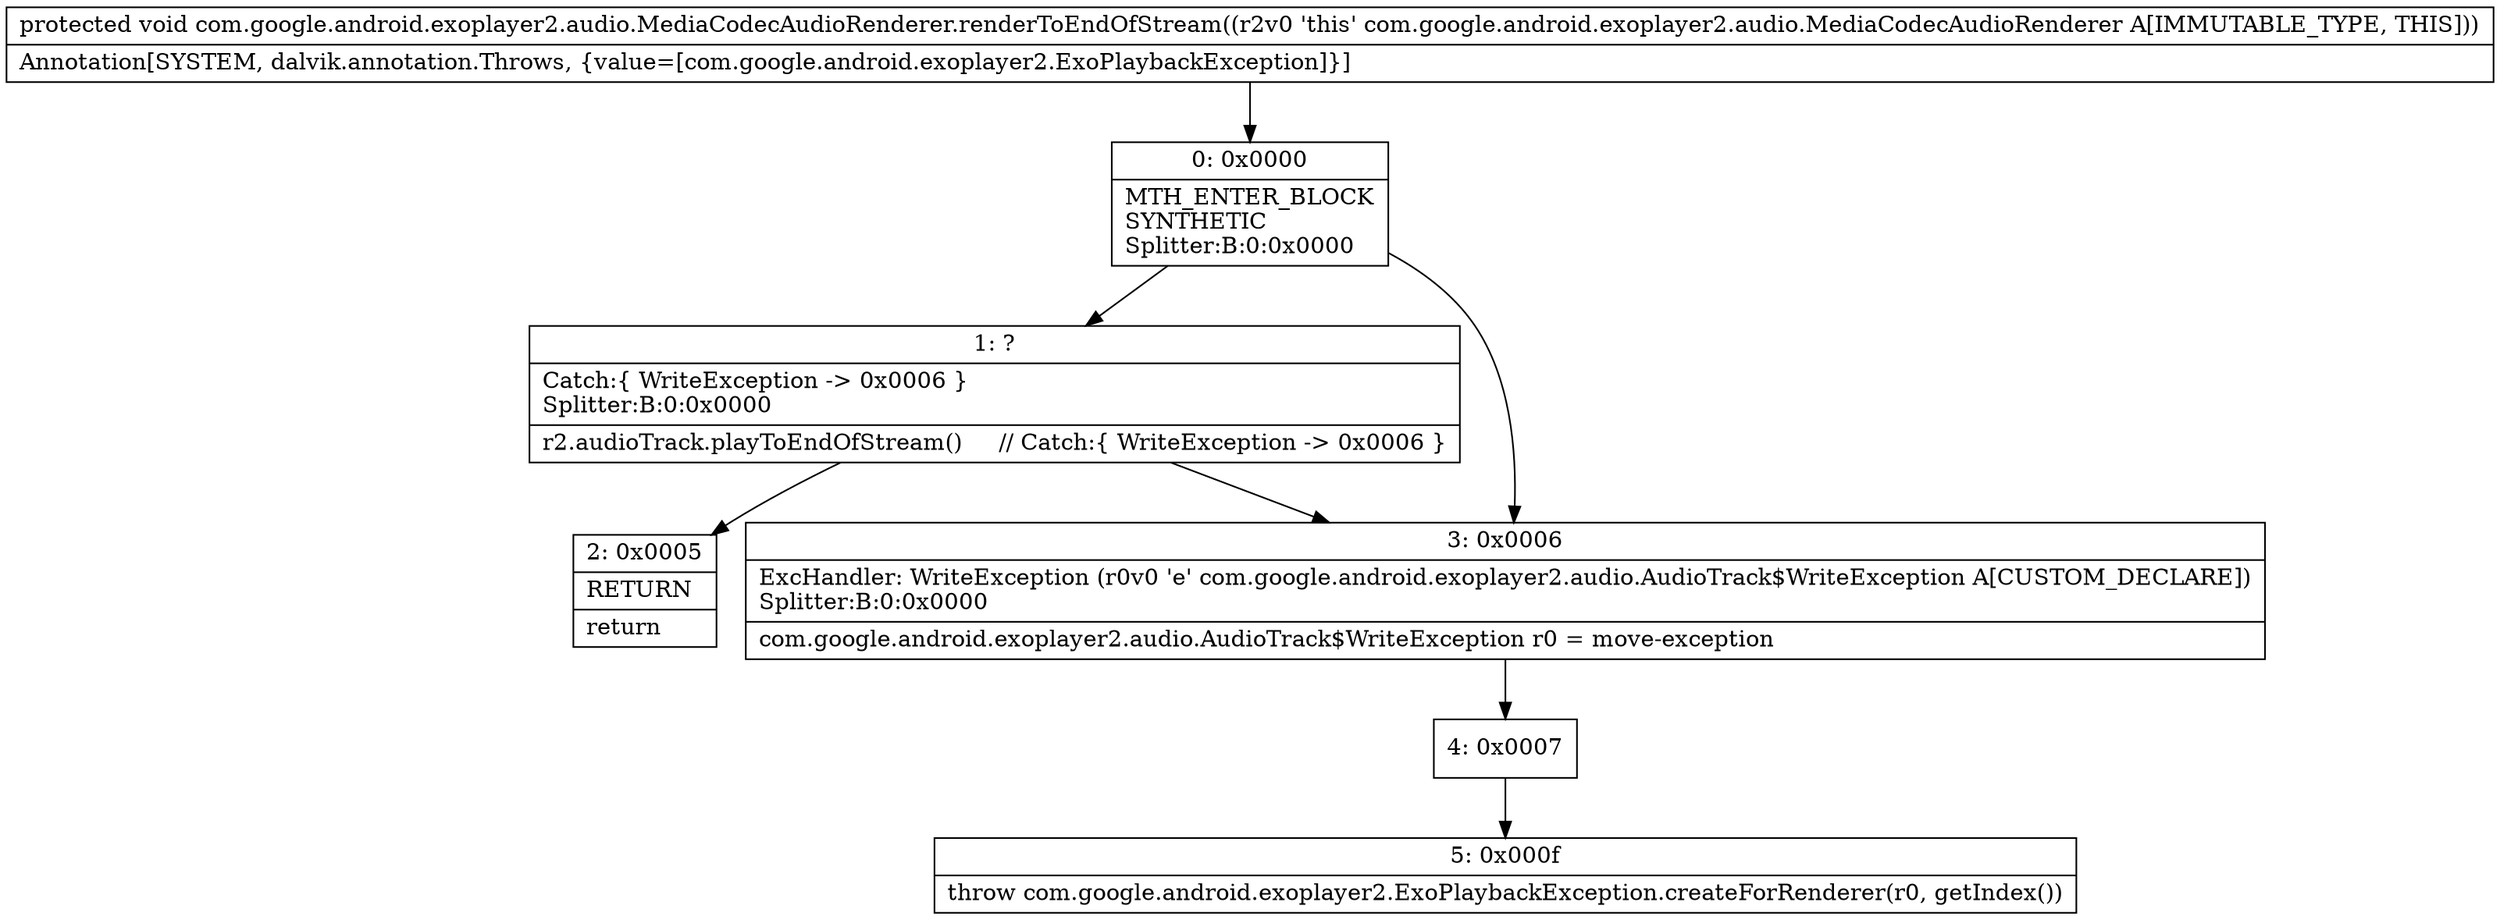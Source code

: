 digraph "CFG forcom.google.android.exoplayer2.audio.MediaCodecAudioRenderer.renderToEndOfStream()V" {
Node_0 [shape=record,label="{0\:\ 0x0000|MTH_ENTER_BLOCK\lSYNTHETIC\lSplitter:B:0:0x0000\l}"];
Node_1 [shape=record,label="{1\:\ ?|Catch:\{ WriteException \-\> 0x0006 \}\lSplitter:B:0:0x0000\l|r2.audioTrack.playToEndOfStream()     \/\/ Catch:\{ WriteException \-\> 0x0006 \}\l}"];
Node_2 [shape=record,label="{2\:\ 0x0005|RETURN\l|return\l}"];
Node_3 [shape=record,label="{3\:\ 0x0006|ExcHandler: WriteException (r0v0 'e' com.google.android.exoplayer2.audio.AudioTrack$WriteException A[CUSTOM_DECLARE])\lSplitter:B:0:0x0000\l|com.google.android.exoplayer2.audio.AudioTrack$WriteException r0 = move\-exception\l}"];
Node_4 [shape=record,label="{4\:\ 0x0007}"];
Node_5 [shape=record,label="{5\:\ 0x000f|throw com.google.android.exoplayer2.ExoPlaybackException.createForRenderer(r0, getIndex())\l}"];
MethodNode[shape=record,label="{protected void com.google.android.exoplayer2.audio.MediaCodecAudioRenderer.renderToEndOfStream((r2v0 'this' com.google.android.exoplayer2.audio.MediaCodecAudioRenderer A[IMMUTABLE_TYPE, THIS]))  | Annotation[SYSTEM, dalvik.annotation.Throws, \{value=[com.google.android.exoplayer2.ExoPlaybackException]\}]\l}"];
MethodNode -> Node_0;
Node_0 -> Node_1;
Node_0 -> Node_3;
Node_1 -> Node_2;
Node_1 -> Node_3;
Node_3 -> Node_4;
Node_4 -> Node_5;
}

